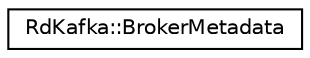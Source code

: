 digraph "Graphical Class Hierarchy"
{
  edge [fontname="Helvetica",fontsize="10",labelfontname="Helvetica",labelfontsize="10"];
  node [fontname="Helvetica",fontsize="10",shape=record];
  rankdir="LR";
  Node1 [label="RdKafka::BrokerMetadata",height=0.2,width=0.4,color="black", fillcolor="white", style="filled",URL="$classRdKafka_1_1BrokerMetadata.html"];
}
